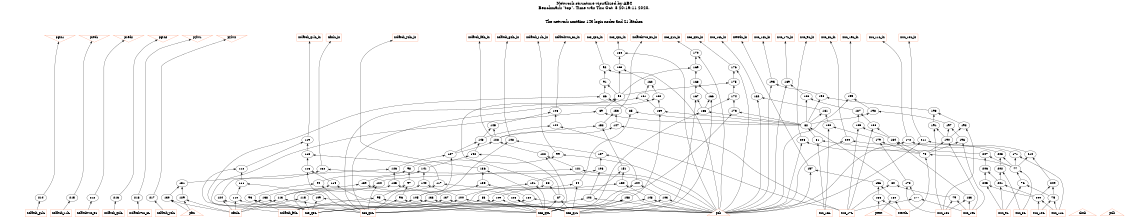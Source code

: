 # Network structure generated by ABC

digraph network {
size = "7.5,10";
center = true;
edge [dir = back];

{
  node [shape = plaintext];
  edge [style = invis];
  LevelTitle1 [label=""];
  LevelTitle2 [label=""];
  Level12 [label = ""];
  Level11 [label = ""];
  Level10 [label = ""];
  Level9 [label = ""];
  Level8 [label = ""];
  Level7 [label = ""];
  Level6 [label = ""];
  Level5 [label = ""];
  Level4 [label = ""];
  Level3 [label = ""];
  Level2 [label = ""];
  Level1 [label = ""];
  Level0 [label = ""];
  LevelTitle1 ->  LevelTitle2 ->  Level12 ->  Level11 ->  Level10 ->  Level9 ->  Level8 ->  Level7 ->  Level6 ->  Level5 ->  Level4 ->  Level3 ->  Level2 ->  Level1 ->  Level0;
}

{
  rank = same;
  LevelTitle1;
  title1 [shape=plaintext,
          fontsize=20,
          fontname = "Times-Roman",
          label="Network structure visualized by ABC\nBenchmark \"top\". Time was Thu Oct  8 20:19:11 2020. "
         ];
}

{
  rank = same;
  LevelTitle2;
  title2 [shape=plaintext,
          fontsize=18,
          fontname = "Times-Roman",
          label="The network contains 143 logic nodes and 21 latches.\n"
         ];
}

{
  rank = same;
  Level12;
  Node6 [label = "pgrn1", shape = invtriangle, color = coral, fillcolor = coral];
  Node7 [label = "pred1", shape = invtriangle, color = coral, fillcolor = coral];
  Node8 [label = "pred2", shape = invtriangle, color = coral, fillcolor = coral];
  Node9 [label = "pgrn2", shape = invtriangle, color = coral, fillcolor = coral];
  Node10 [label = "pylw1", shape = invtriangle, color = coral, fillcolor = coral];
  Node11 [label = "pylw2", shape = invtriangle, color = coral, fillcolor = coral];
  Node13 [label = "nc3_q3L_in", shape = box, color = coral, fillcolor = coral];
  Node16 [label = "nolatch_r1lL_in", shape = box, color = coral, fillcolor = coral];
  Node19 [label = "nolatch_g2lL_in", shape = box, color = coral, fillcolor = coral];
  Node22 [label = "nolatch_g1lL_in", shape = box, color = coral, fillcolor = coral];
  Node25 [label = "nolatch_felL_in", shape = box, color = coral, fillcolor = coral];
  Node28 [label = "nfmlL_in", shape = box, color = coral, fillcolor = coral];
  Node31 [label = "nolatch_y2lL_in", shape = box, color = coral, fillcolor = coral];
  Node34 [label = "nolatchvuc_6L_in", shape = box, color = coral, fillcolor = coral];
  Node37 [label = "nolatchvuc_5L_in", shape = box, color = coral, fillcolor = coral];
  Node40 [label = "ntestlL_in", shape = box, color = coral, fillcolor = coral];
  Node43 [label = "nc3_q2L_in", shape = box, color = coral, fillcolor = coral];
  Node46 [label = "nc3_q1L_in", shape = box, color = coral, fillcolor = coral];
  Node49 [label = "nuc_11L_in", shape = box, color = coral, fillcolor = coral];
  Node52 [label = "nc3_q0L_in", shape = box, color = coral, fillcolor = coral];
  Node55 [label = "nuc_16L_in", shape = box, color = coral, fillcolor = coral];
  Node58 [label = "nuc_17L_in", shape = box, color = coral, fillcolor = coral];
  Node61 [label = "nuc_18L_in", shape = box, color = coral, fillcolor = coral];
  Node64 [label = "nuc_19L_in", shape = box, color = coral, fillcolor = coral];
  Node67 [label = "nuc_8L_in", shape = box, color = coral, fillcolor = coral];
  Node70 [label = "nuc_9L_in", shape = box, color = coral, fillcolor = coral];
  Node73 [label = "nuc_10L_in", shape = box, color = coral, fillcolor = coral];
}

{
  rank = same;
  Level11;
  Node164 [label = "164\n", shape = ellipse];
  Node170 [label = "170\n", shape = ellipse];
}

{
  rank = same;
  Level10;
  Node92 [label = "92\n", shape = ellipse];
  Node163 [label = "163\n", shape = ellipse];
  Node169 [label = "169\n", shape = ellipse];
  Node176 [label = "176\n", shape = ellipse];
}

{
  rank = same;
  Level9;
  Node91 [label = "91\n", shape = ellipse];
  Node162 [label = "162\n", shape = ellipse];
  Node168 [label = "168\n", shape = ellipse];
  Node175 [label = "175\n", shape = ellipse];
  Node189 [label = "189\n", shape = ellipse];
  Node195 [label = "195\n", shape = ellipse];
}

{
  rank = same;
  Level8;
  Node86 [label = "86\n", shape = ellipse];
  Node90 [label = "90\n", shape = ellipse];
  Node160 [label = "160\n", shape = ellipse];
  Node161 [label = "161\n", shape = ellipse];
  Node166 [label = "166\n", shape = ellipse];
  Node167 [label = "167\n", shape = ellipse];
  Node174 [label = "174\n", shape = ellipse];
  Node182 [label = "182\n", shape = ellipse];
  Node188 [label = "188\n", shape = ellipse];
  Node194 [label = "194\n", shape = ellipse];
  Node199 [label = "199\n", shape = ellipse];
}

{
  rank = same;
  Level7;
  Node85 [label = "85\n", shape = ellipse];
  Node89 [label = "89\n", shape = ellipse];
  Node146 [label = "146\n", shape = ellipse];
  Node153 [label = "153\n", shape = ellipse];
  Node159 [label = "159\n", shape = ellipse];
  Node165 [label = "165\n", shape = ellipse];
  Node173 [label = "173\n", shape = ellipse];
  Node181 [label = "181\n", shape = ellipse];
  Node187 [label = "187\n", shape = ellipse];
  Node193 [label = "193\n", shape = ellipse];
  Node198 [label = "198\n", shape = ellipse];
}

{
  rank = same;
  Level6;
  Node82 [label = "82\n", shape = ellipse];
  Node144 [label = "144\n", shape = ellipse];
  Node145 [label = "145\n", shape = ellipse];
  Node147 [label = "147\n", shape = ellipse];
  Node152 [label = "152\n", shape = ellipse];
  Node180 [label = "180\n", shape = ellipse];
  Node185 [label = "185\n", shape = ellipse];
  Node186 [label = "186\n", shape = ellipse];
  Node191 [label = "191\n", shape = ellipse];
  Node192 [label = "192\n", shape = ellipse];
  Node197 [label = "197\n", shape = ellipse];
}

{
  rank = same;
  Level5;
  Node81 [label = "81\n", shape = ellipse];
  Node108 [label = "108\n", shape = ellipse];
  Node119 [label = "119\n", shape = ellipse];
  Node128 [label = "128\n", shape = ellipse];
  Node143 [label = "143\n", shape = ellipse];
  Node172 [label = "172\n", shape = ellipse];
  Node179 [label = "179\n", shape = ellipse];
  Node184 [label = "184\n", shape = ellipse];
  Node190 [label = "190\n", shape = ellipse];
  Node196 [label = "196\n", shape = ellipse];
  Node204 [label = "204\n", shape = ellipse];
  Node208 [label = "208\n", shape = ellipse];
  Node211 [label = "211\n", shape = ellipse];
}

{
  rank = same;
  Level4;
  Node78 [label = "78\n", shape = ellipse];
  Node99 [label = "99\n", shape = ellipse];
  Node107 [label = "107\n", shape = ellipse];
  Node118 [label = "118\n", shape = ellipse];
  Node122 [label = "122\n", shape = ellipse];
  Node127 [label = "127\n", shape = ellipse];
  Node142 [label = "142\n", shape = ellipse];
  Node171 [label = "171\n", shape = ellipse];
  Node203 [label = "203\n", shape = ellipse];
  Node207 [label = "207\n", shape = ellipse];
  Node210 [label = "210\n", shape = ellipse];
}

{
  rank = same;
  Level3;
  Node77 [label = "77\n", shape = ellipse];
  Node98 [label = "98\n", shape = ellipse];
  Node106 [label = "106\n", shape = ellipse];
  Node112 [label = "112\n", shape = ellipse];
  Node116 [label = "116\n", shape = ellipse];
  Node121 [label = "121\n", shape = ellipse];
  Node126 [label = "126\n", shape = ellipse];
  Node132 [label = "132\n", shape = ellipse];
  Node136 [label = "136\n", shape = ellipse];
  Node141 [label = "141\n", shape = ellipse];
  Node151 [label = "151\n", shape = ellipse];
  Node157 [label = "157\n", shape = ellipse];
  Node202 [label = "202\n", shape = ellipse];
  Node206 [label = "206\n", shape = ellipse];
}

{
  rank = same;
  Level2;
  Node76 [label = "76\n", shape = ellipse];
  Node80 [label = "80\n", shape = ellipse];
  Node84 [label = "84\n", shape = ellipse];
  Node88 [label = "88\n", shape = ellipse];
  Node94 [label = "94\n", shape = ellipse];
  Node97 [label = "97\n", shape = ellipse];
  Node101 [label = "101\n", shape = ellipse];
  Node104 [label = "104\n", shape = ellipse];
  Node111 [label = "111\n", shape = ellipse];
  Node114 [label = "114\n", shape = ellipse];
  Node117 [label = "117\n", shape = ellipse];
  Node120 [label = "120\n", shape = ellipse];
  Node125 [label = "125\n", shape = ellipse];
  Node131 [label = "131\n", shape = ellipse];
  Node135 [label = "135\n", shape = ellipse];
  Node139 [label = "139\n", shape = ellipse];
  Node140 [label = "140\n", shape = ellipse];
  Node150 [label = "150\n", shape = ellipse];
  Node156 [label = "156\n", shape = ellipse];
  Node178 [label = "178\n", shape = ellipse];
  Node201 [label = "201\n", shape = ellipse];
  Node205 [label = "205\n", shape = ellipse];
  Node209 [label = "209\n", shape = ellipse];
}

{
  rank = same;
  Level1;
  Node75 [label = "75\n", shape = ellipse];
  Node79 [label = "79\n", shape = ellipse];
  Node83 [label = "83\n", shape = ellipse];
  Node87 [label = "87\n", shape = ellipse];
  Node93 [label = "93\n", shape = ellipse];
  Node95 [label = "95\n", shape = ellipse];
  Node96 [label = "96\n", shape = ellipse];
  Node100 [label = "100\n", shape = ellipse];
  Node102 [label = "102\n", shape = ellipse];
  Node103 [label = "103\n", shape = ellipse];
  Node105 [label = "105\n", shape = ellipse];
  Node109 [label = "109\n", shape = ellipse];
  Node110 [label = "110\n", shape = ellipse];
  Node113 [label = "113\n", shape = ellipse];
  Node115 [label = "115\n", shape = ellipse];
  Node123 [label = "123\n", shape = ellipse];
  Node124 [label = "124\n", shape = ellipse];
  Node129 [label = "129\n", shape = ellipse];
  Node130 [label = "130\n", shape = ellipse];
  Node133 [label = "133\n", shape = ellipse];
  Node134 [label = "134\n", shape = ellipse];
  Node137 [label = "137\n", shape = ellipse];
  Node138 [label = "138\n", shape = ellipse];
  Node148 [label = "148\n", shape = ellipse];
  Node149 [label = "149\n", shape = ellipse];
  Node154 [label = "154\n", shape = ellipse];
  Node155 [label = "155\n", shape = ellipse];
  Node158 [label = "158\n", shape = ellipse];
  Node177 [label = "177\n", shape = ellipse];
  Node183 [label = "183\n", shape = ellipse];
  Node200 [label = "200\n", shape = ellipse];
  Node212 [label = "212\n", shape = ellipse];
  Node213 [label = "213\n", shape = ellipse];
  Node214 [label = "214\n", shape = ellipse];
  Node215 [label = "215\n", shape = ellipse];
  Node216 [label = "216\n", shape = ellipse];
  Node217 [label = "217\n", shape = ellipse];
}

{
  rank = same;
  Level0;
  Node1 [label = "clock", shape = triangle, color = coral, fillcolor = coral];
  Node2 [label = "pclr", shape = triangle, color = coral, fillcolor = coral];
  Node3 [label = "pclk", shape = triangle, color = coral, fillcolor = coral];
  Node4 [label = "ptest", shape = triangle, color = coral, fillcolor = coral];
  Node5 [label = "pfm", shape = triangle, color = coral, fillcolor = coral];
  Node14 [label = "nc3_q3L", shape = box, color = coral, fillcolor = coral];
  Node17 [label = "nolatch_r1lL", shape = box, color = coral, fillcolor = coral];
  Node20 [label = "nolatch_g2lL", shape = box, color = coral, fillcolor = coral];
  Node23 [label = "nolatch_g1lL", shape = box, color = coral, fillcolor = coral];
  Node26 [label = "nolatch_felL", shape = box, color = coral, fillcolor = coral];
  Node29 [label = "nfmlL", shape = box, color = coral, fillcolor = coral];
  Node32 [label = "nolatch_y2lL", shape = box, color = coral, fillcolor = coral];
  Node35 [label = "nolatchvuc_6L", shape = box, color = coral, fillcolor = coral];
  Node38 [label = "nolatchvuc_5L", shape = box, color = coral, fillcolor = coral];
  Node41 [label = "ntestlL", shape = box, color = coral, fillcolor = coral];
  Node44 [label = "nc3_q2L", shape = box, color = coral, fillcolor = coral];
  Node47 [label = "nc3_q1L", shape = box, color = coral, fillcolor = coral];
  Node50 [label = "nuc_11L", shape = box, color = coral, fillcolor = coral];
  Node53 [label = "nc3_q0L", shape = box, color = coral, fillcolor = coral];
  Node56 [label = "nuc_16L", shape = box, color = coral, fillcolor = coral];
  Node59 [label = "nuc_17L", shape = box, color = coral, fillcolor = coral];
  Node62 [label = "nuc_18L", shape = box, color = coral, fillcolor = coral];
  Node65 [label = "nuc_19L", shape = box, color = coral, fillcolor = coral];
  Node68 [label = "nuc_8L", shape = box, color = coral, fillcolor = coral];
  Node71 [label = "nuc_9L", shape = box, color = coral, fillcolor = coral];
  Node74 [label = "nuc_10L", shape = box, color = coral, fillcolor = coral];
}

title1 -> title2 [style = invis];
title2 -> Node6 [style = invis];
title2 -> Node7 [style = invis];
title2 -> Node8 [style = invis];
title2 -> Node9 [style = invis];
title2 -> Node10 [style = invis];
title2 -> Node11 [style = invis];
title2 -> Node13 [style = invis];
title2 -> Node16 [style = invis];
title2 -> Node19 [style = invis];
title2 -> Node22 [style = invis];
title2 -> Node25 [style = invis];
title2 -> Node28 [style = invis];
title2 -> Node31 [style = invis];
title2 -> Node34 [style = invis];
title2 -> Node37 [style = invis];
title2 -> Node40 [style = invis];
title2 -> Node43 [style = invis];
title2 -> Node46 [style = invis];
title2 -> Node49 [style = invis];
title2 -> Node52 [style = invis];
title2 -> Node55 [style = invis];
title2 -> Node58 [style = invis];
title2 -> Node61 [style = invis];
title2 -> Node64 [style = invis];
title2 -> Node67 [style = invis];
title2 -> Node70 [style = invis];
title2 -> Node73 [style = invis];
Node6 -> Node7 [style = invis];
Node7 -> Node8 [style = invis];
Node8 -> Node9 [style = invis];
Node9 -> Node10 [style = invis];
Node10 -> Node11 [style = invis];
Node6 -> Node214 [style = solid];
Node7 -> Node215 [style = solid];
Node8 -> Node212 [style = solid];
Node9 -> Node216 [style = solid];
Node10 -> Node213 [style = solid];
Node11 -> Node217 [style = solid];
Node13 -> Node92 [style = solid];
Node16 -> Node99 [style = solid];
Node19 -> Node108 [style = solid];
Node22 -> Node119 [style = solid];
Node25 -> Node128 [style = solid];
Node28 -> Node132 [style = solid];
Node31 -> Node136 [style = solid];
Node34 -> Node146 [style = solid];
Node37 -> Node153 [style = solid];
Node40 -> Node157 [style = solid];
Node43 -> Node164 [style = solid];
Node46 -> Node170 [style = solid];
Node49 -> Node172 [style = solid];
Node52 -> Node176 [style = solid];
Node55 -> Node182 [style = solid];
Node58 -> Node189 [style = solid];
Node61 -> Node195 [style = solid];
Node64 -> Node199 [style = solid];
Node67 -> Node204 [style = solid];
Node70 -> Node208 [style = solid];
Node73 -> Node211 [style = solid];
Node75 -> Node50 [style = solid];
Node75 -> Node74 [style = solid];
Node76 -> Node71 [style = solid];
Node76 -> Node75 [style = solid];
Node77 -> Node68 [style = solid];
Node77 -> Node76 [style = solid];
Node78 -> Node41 [style = solid];
Node78 -> Node77 [style = solid];
Node79 -> Node62 [style = solid];
Node79 -> Node65 [style = solid];
Node80 -> Node59 [style = solid];
Node80 -> Node79 [style = solid];
Node81 -> Node56 [style = solid];
Node81 -> Node78 [style = solid];
Node82 -> Node80 [style = solid];
Node82 -> Node81 [style = solid];
Node83 -> Node44 [style = solid];
Node83 -> Node53 [style = solid];
Node84 -> Node47 [style = solid];
Node84 -> Node83 [style = solid];
Node85 -> Node82 [style = solid];
Node85 -> Node84 [style = solid];
Node86 -> Node14 [style = solid];
Node86 -> Node85 [style = solid];
Node87 -> Node47 [style = solid];
Node87 -> Node53 [style = solid];
Node88 -> Node44 [style = solid];
Node88 -> Node87 [style = solid];
Node89 -> Node14 [style = solid];
Node89 -> Node82 [style = solid];
Node90 -> Node88 [style = solid];
Node90 -> Node89 [style = solid];
Node91 -> Node86 [style = solid];
Node91 -> Node90 [style = solid];
Node92 -> Node2 [style = solid];
Node92 -> Node91 [style = solid];
Node93 -> Node14 [style = solid];
Node93 -> Node26 [style = solid];
Node94 -> Node44 [style = solid];
Node94 -> Node93 [style = solid];
Node95 -> Node26 [style = solid];
Node95 -> Node47 [style = solid];
Node96 -> Node44 [style = solid];
Node96 -> Node53 [style = solid];
Node97 -> Node95 [style = solid];
Node97 -> Node96 [style = solid];
Node98 -> Node94 [style = solid];
Node98 -> Node97 [style = solid];
Node99 -> Node2 [style = solid];
Node99 -> Node98 [style = solid];
Node100 -> Node2 [style = solid];
Node100 -> Node14 [style = solid];
Node101 -> Node53 [style = solid];
Node101 -> Node100 [style = solid];
Node102 -> Node2 [style = solid];
Node102 -> Node44 [style = solid];
Node103 -> Node2 [style = solid];
Node103 -> Node47 [style = solid];
Node104 -> Node53 [style = solid];
Node104 -> Node103 [style = solid];
Node105 -> Node2 [style = solid];
Node105 -> Node26 [style = solid];
Node106 -> Node101 [style = solid];
Node106 -> Node102 [style = solid];
Node107 -> Node104 [style = solid];
Node107 -> Node106 [style = solid];
Node108 -> Node105 [style = solid];
Node108 -> Node107 [style = solid];
Node109 -> Node14 [style = solid];
Node109 -> Node53 [style = solid];
Node110 -> Node29 [style = solid];
Node110 -> Node47 [style = solid];
Node111 -> Node109 [style = solid];
Node111 -> Node110 [style = solid];
Node112 -> Node26 [style = solid];
Node112 -> Node111 [style = solid];
Node113 -> Node29 [style = solid];
Node113 -> Node47 [style = solid];
Node114 -> Node53 [style = solid];
Node114 -> Node113 [style = solid];
Node115 -> Node14 [style = solid];
Node115 -> Node29 [style = solid];
Node116 -> Node44 [style = solid];
Node116 -> Node114 [style = solid];
Node117 -> Node2 [style = solid];
Node117 -> Node115 [style = solid];
Node118 -> Node116 [style = solid];
Node118 -> Node117 [style = solid];
Node119 -> Node112 [style = solid];
Node119 -> Node118 [style = solid];
Node120 -> Node44 [style = solid];
Node120 -> Node113 [style = solid];
Node121 -> Node2 [style = solid];
Node121 -> Node120 [style = solid];
Node122 -> Node53 [style = solid];
Node122 -> Node121 [style = solid];
Node123 -> Node47 [style = solid];
Node123 -> Node53 [style = solid];
Node124 -> Node29 [style = solid];
Node124 -> Node44 [style = solid];
Node125 -> Node14 [style = solid];
Node125 -> Node123 [style = solid];
Node126 -> Node124 [style = solid];
Node126 -> Node125 [style = solid];
Node127 -> Node105 [style = solid];
Node127 -> Node126 [style = solid];
Node128 -> Node122 [style = solid];
Node128 -> Node127 [style = solid];
Node129 -> Node5 [style = solid];
Node129 -> Node29 [style = solid];
Node130 -> Node5 [style = solid];
Node130 -> Node29 [style = solid];
Node131 -> Node129 [style = solid];
Node131 -> Node130 [style = solid];
Node132 -> Node2 [style = solid];
Node132 -> Node131 [style = solid];
Node133 -> Node26 [style = solid];
Node133 -> Node47 [style = solid];
Node134 -> Node2 [style = solid];
Node134 -> Node44 [style = solid];
Node135 -> Node133 [style = solid];
Node135 -> Node134 [style = solid];
Node136 -> Node53 [style = solid];
Node136 -> Node135 [style = solid];
Node137 -> Node2 [style = solid];
Node137 -> Node14 [style = solid];
Node138 -> Node29 [style = solid];
Node138 -> Node44 [style = solid];
Node139 -> Node137 [style = solid];
Node139 -> Node138 [style = solid];
Node140 -> Node44 [style = solid];
Node140 -> Node100 [style = solid];
Node141 -> Node139 [style = solid];
Node141 -> Node140 [style = solid];
Node142 -> Node87 [style = solid];
Node142 -> Node141 [style = solid];
Node143 -> Node127 [style = solid];
Node143 -> Node142 [style = solid];
Node144 -> Node59 [style = solid];
Node144 -> Node143 [style = solid];
Node145 -> Node128 [style = solid];
Node145 -> Node143 [style = solid];
Node146 -> Node144 [style = solid];
Node146 -> Node145 [style = solid];
Node147 -> Node59 [style = solid];
Node147 -> Node128 [style = solid];
Node148 -> Node2 [style = solid];
Node148 -> Node47 [style = solid];
Node149 -> Node14 [style = solid];
Node149 -> Node53 [style = solid];
Node150 -> Node148 [style = solid];
Node150 -> Node149 [style = solid];
Node151 -> Node102 [style = solid];
Node151 -> Node150 [style = solid];
Node152 -> Node128 [style = solid];
Node152 -> Node151 [style = solid];
Node153 -> Node147 [style = solid];
Node153 -> Node152 [style = solid];
Node154 -> Node4 [style = solid];
Node154 -> Node41 [style = solid];
Node155 -> Node4 [style = solid];
Node155 -> Node41 [style = solid];
Node156 -> Node154 [style = solid];
Node156 -> Node155 [style = solid];
Node157 -> Node2 [style = solid];
Node157 -> Node156 [style = solid];
Node158 -> Node47 [style = solid];
Node158 -> Node53 [style = solid];
Node159 -> Node82 [style = solid];
Node159 -> Node158 [style = solid];
Node160 -> Node44 [style = solid];
Node160 -> Node159 [style = solid];
Node161 -> Node44 [style = solid];
Node161 -> Node159 [style = solid];
Node162 -> Node160 [style = solid];
Node162 -> Node161 [style = solid];
Node163 -> Node90 [style = solid];
Node163 -> Node162 [style = solid];
Node164 -> Node2 [style = solid];
Node164 -> Node163 [style = solid];
Node165 -> Node53 [style = solid];
Node165 -> Node82 [style = solid];
Node166 -> Node47 [style = solid];
Node166 -> Node165 [style = solid];
Node167 -> Node47 [style = solid];
Node167 -> Node165 [style = solid];
Node168 -> Node166 [style = solid];
Node168 -> Node167 [style = solid];
Node169 -> Node90 [style = solid];
Node169 -> Node168 [style = solid];
Node170 -> Node2 [style = solid];
Node170 -> Node169 [style = solid];
Node171 -> Node50 [style = solid];
Node171 -> Node77 [style = solid];
Node172 -> Node2 [style = solid];
Node172 -> Node171 [style = solid];
Node173 -> Node53 [style = solid];
Node173 -> Node82 [style = solid];
Node174 -> Node165 [style = solid];
Node174 -> Node173 [style = solid];
Node175 -> Node90 [style = solid];
Node175 -> Node174 [style = solid];
Node176 -> Node2 [style = solid];
Node176 -> Node175 [style = solid];
Node177 -> Node59 [style = solid];
Node177 -> Node65 [style = solid];
Node178 -> Node62 [style = solid];
Node178 -> Node177 [style = solid];
Node179 -> Node78 [style = solid];
Node179 -> Node178 [style = solid];
Node180 -> Node56 [style = solid];
Node180 -> Node179 [style = solid];
Node181 -> Node82 [style = solid];
Node181 -> Node180 [style = solid];
Node182 -> Node2 [style = solid];
Node182 -> Node181 [style = solid];
Node183 -> Node62 [style = solid];
Node183 -> Node65 [style = solid];
Node184 -> Node78 [style = solid];
Node184 -> Node183 [style = solid];
Node185 -> Node59 [style = solid];
Node185 -> Node184 [style = solid];
Node186 -> Node59 [style = solid];
Node186 -> Node184 [style = solid];
Node187 -> Node185 [style = solid];
Node187 -> Node186 [style = solid];
Node188 -> Node82 [style = solid];
Node188 -> Node187 [style = solid];
Node189 -> Node2 [style = solid];
Node189 -> Node188 [style = solid];
Node190 -> Node65 [style = solid];
Node190 -> Node78 [style = solid];
Node191 -> Node62 [style = solid];
Node191 -> Node190 [style = solid];
Node192 -> Node62 [style = solid];
Node192 -> Node190 [style = solid];
Node193 -> Node191 [style = solid];
Node193 -> Node192 [style = solid];
Node194 -> Node82 [style = solid];
Node194 -> Node193 [style = solid];
Node195 -> Node2 [style = solid];
Node195 -> Node194 [style = solid];
Node196 -> Node65 [style = solid];
Node196 -> Node78 [style = solid];
Node197 -> Node190 [style = solid];
Node197 -> Node196 [style = solid];
Node198 -> Node82 [style = solid];
Node198 -> Node197 [style = solid];
Node199 -> Node2 [style = solid];
Node199 -> Node198 [style = solid];
Node200 -> Node50 [style = solid];
Node200 -> Node74 [style = solid];
Node201 -> Node71 [style = solid];
Node201 -> Node200 [style = solid];
Node202 -> Node68 [style = solid];
Node202 -> Node201 [style = solid];
Node203 -> Node77 [style = solid];
Node203 -> Node202 [style = solid];
Node204 -> Node2 [style = solid];
Node204 -> Node203 [style = solid];
Node205 -> Node71 [style = solid];
Node205 -> Node200 [style = solid];
Node206 -> Node201 [style = solid];
Node206 -> Node205 [style = solid];
Node207 -> Node77 [style = solid];
Node207 -> Node206 [style = solid];
Node208 -> Node2 [style = solid];
Node208 -> Node207 [style = solid];
Node209 -> Node75 [style = solid];
Node209 -> Node200 [style = solid];
Node210 -> Node77 [style = solid];
Node210 -> Node209 [style = solid];
Node211 -> Node2 [style = solid];
Node211 -> Node210 [style = solid];
Node212 -> Node38 [style = solid];
Node213 -> Node35 [style = solid];
Node214 -> Node23 [style = solid];
Node215 -> Node17 [style = solid];
Node216 -> Node20 [style = solid];
Node217 -> Node32 [style = solid];
}


